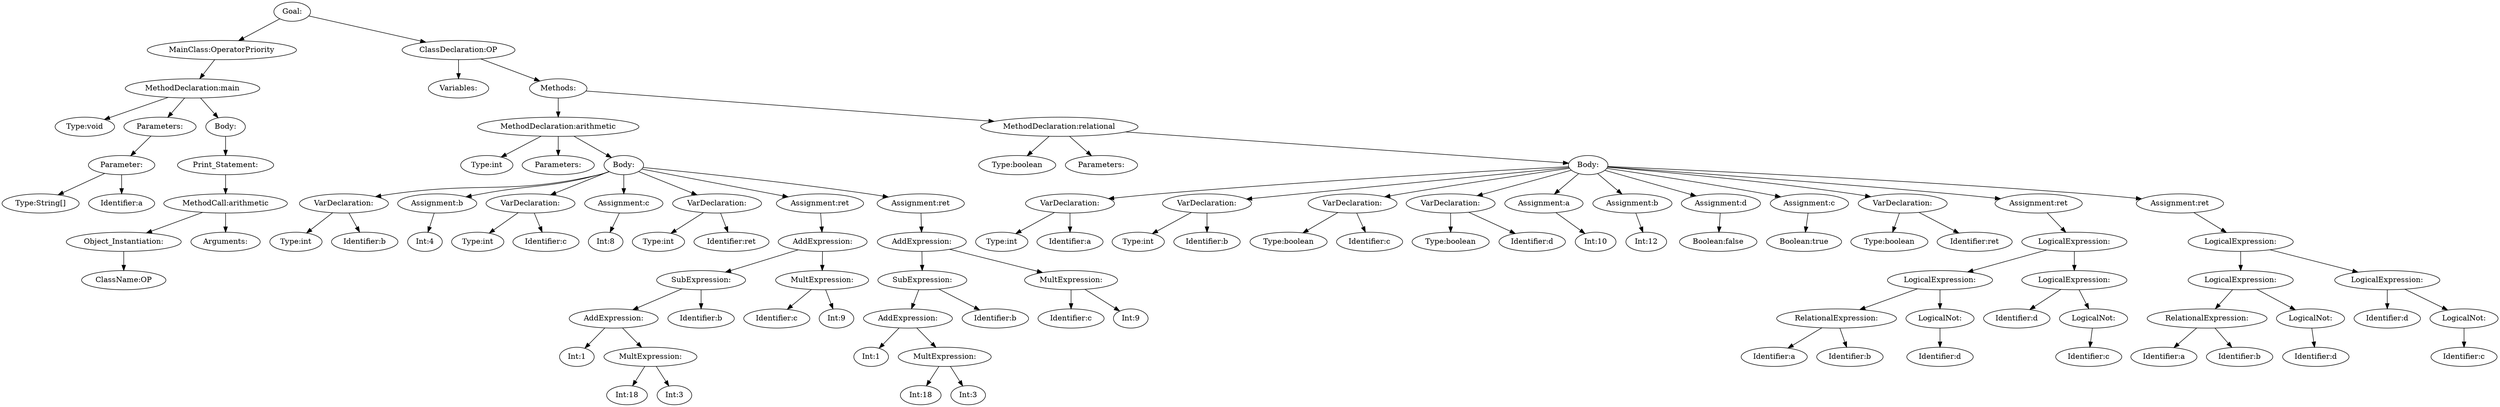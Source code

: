 digraph {
n0 [label="Goal:"];
n1 [label="MainClass:OperatorPriority"];
n2 [label="MethodDeclaration:main"];
n3 [label="Type:void"];
n2 -> n3
n4 [label="Parameters:"];
n5 [label="Parameter:"];
n6 [label="Type:String[]"];
n5 -> n6
n7 [label="Identifier:a"];
n5 -> n7
n4 -> n5
n2 -> n4
n8 [label="Body:"];
n9 [label="Print_Statement:"];
n10 [label="MethodCall:arithmetic"];
n11 [label="Object_Instantiation:"];
n12 [label="ClassName:OP"];
n11 -> n12
n10 -> n11
n13 [label="Arguments:"];
n10 -> n13
n9 -> n10
n8 -> n9
n2 -> n8
n1 -> n2
n0 -> n1
n14 [label="ClassDeclaration:OP"];
n15 [label="Variables:"];
n14 -> n15
n16 [label="Methods:"];
n17 [label="MethodDeclaration:arithmetic"];
n18 [label="Type:int"];
n17 -> n18
n19 [label="Parameters:"];
n17 -> n19
n20 [label="Body:"];
n21 [label="VarDeclaration:"];
n22 [label="Type:int"];
n21 -> n22
n23 [label="Identifier:b"];
n21 -> n23
n20 -> n21
n24 [label="Assignment:b"];
n25 [label="Int:4"];
n24 -> n25
n20 -> n24
n26 [label="VarDeclaration:"];
n27 [label="Type:int"];
n26 -> n27
n28 [label="Identifier:c"];
n26 -> n28
n20 -> n26
n29 [label="Assignment:c"];
n30 [label="Int:8"];
n29 -> n30
n20 -> n29
n31 [label="VarDeclaration:"];
n32 [label="Type:int"];
n31 -> n32
n33 [label="Identifier:ret"];
n31 -> n33
n20 -> n31
n34 [label="Assignment:ret"];
n35 [label="AddExpression:"];
n36 [label="SubExpression:"];
n37 [label="AddExpression:"];
n38 [label="Int:1"];
n37 -> n38
n39 [label="MultExpression:"];
n40 [label="Int:18"];
n39 -> n40
n41 [label="Int:3"];
n39 -> n41
n37 -> n39
n36 -> n37
n42 [label="Identifier:b"];
n36 -> n42
n35 -> n36
n43 [label="MultExpression:"];
n44 [label="Identifier:c"];
n43 -> n44
n45 [label="Int:9"];
n43 -> n45
n35 -> n43
n34 -> n35
n20 -> n34
n46 [label="Assignment:ret"];
n47 [label="AddExpression:"];
n48 [label="SubExpression:"];
n49 [label="AddExpression:"];
n50 [label="Int:1"];
n49 -> n50
n51 [label="MultExpression:"];
n52 [label="Int:18"];
n51 -> n52
n53 [label="Int:3"];
n51 -> n53
n49 -> n51
n48 -> n49
n54 [label="Identifier:b"];
n48 -> n54
n47 -> n48
n55 [label="MultExpression:"];
n56 [label="Identifier:c"];
n55 -> n56
n57 [label="Int:9"];
n55 -> n57
n47 -> n55
n46 -> n47
n20 -> n46
n17 -> n20
n16 -> n17
n58 [label="MethodDeclaration:relational"];
n59 [label="Type:boolean"];
n58 -> n59
n60 [label="Parameters:"];
n58 -> n60
n61 [label="Body:"];
n62 [label="VarDeclaration:"];
n63 [label="Type:int"];
n62 -> n63
n64 [label="Identifier:a"];
n62 -> n64
n61 -> n62
n65 [label="VarDeclaration:"];
n66 [label="Type:int"];
n65 -> n66
n67 [label="Identifier:b"];
n65 -> n67
n61 -> n65
n68 [label="VarDeclaration:"];
n69 [label="Type:boolean"];
n68 -> n69
n70 [label="Identifier:c"];
n68 -> n70
n61 -> n68
n71 [label="VarDeclaration:"];
n72 [label="Type:boolean"];
n71 -> n72
n73 [label="Identifier:d"];
n71 -> n73
n61 -> n71
n74 [label="Assignment:a"];
n75 [label="Int:10"];
n74 -> n75
n61 -> n74
n76 [label="Assignment:b"];
n77 [label="Int:12"];
n76 -> n77
n61 -> n76
n78 [label="Assignment:d"];
n79 [label="Boolean:false"];
n78 -> n79
n61 -> n78
n80 [label="Assignment:c"];
n81 [label="Boolean:true"];
n80 -> n81
n61 -> n80
n82 [label="VarDeclaration:"];
n83 [label="Type:boolean"];
n82 -> n83
n84 [label="Identifier:ret"];
n82 -> n84
n61 -> n82
n85 [label="Assignment:ret"];
n86 [label="LogicalExpression:"];
n87 [label="LogicalExpression:"];
n88 [label="RelationalExpression:"];
n89 [label="Identifier:a"];
n88 -> n89
n90 [label="Identifier:b"];
n88 -> n90
n87 -> n88
n91 [label="LogicalNot:"];
n92 [label="Identifier:d"];
n91 -> n92
n87 -> n91
n86 -> n87
n93 [label="LogicalExpression:"];
n94 [label="Identifier:d"];
n93 -> n94
n95 [label="LogicalNot:"];
n96 [label="Identifier:c"];
n95 -> n96
n93 -> n95
n86 -> n93
n85 -> n86
n61 -> n85
n97 [label="Assignment:ret"];
n98 [label="LogicalExpression:"];
n99 [label="LogicalExpression:"];
n100 [label="RelationalExpression:"];
n101 [label="Identifier:a"];
n100 -> n101
n102 [label="Identifier:b"];
n100 -> n102
n99 -> n100
n103 [label="LogicalNot:"];
n104 [label="Identifier:d"];
n103 -> n104
n99 -> n103
n98 -> n99
n105 [label="LogicalExpression:"];
n106 [label="Identifier:d"];
n105 -> n106
n107 [label="LogicalNot:"];
n108 [label="Identifier:c"];
n107 -> n108
n105 -> n107
n98 -> n105
n97 -> n98
n61 -> n97
n58 -> n61
n16 -> n58
n14 -> n16
n0 -> n14
}

